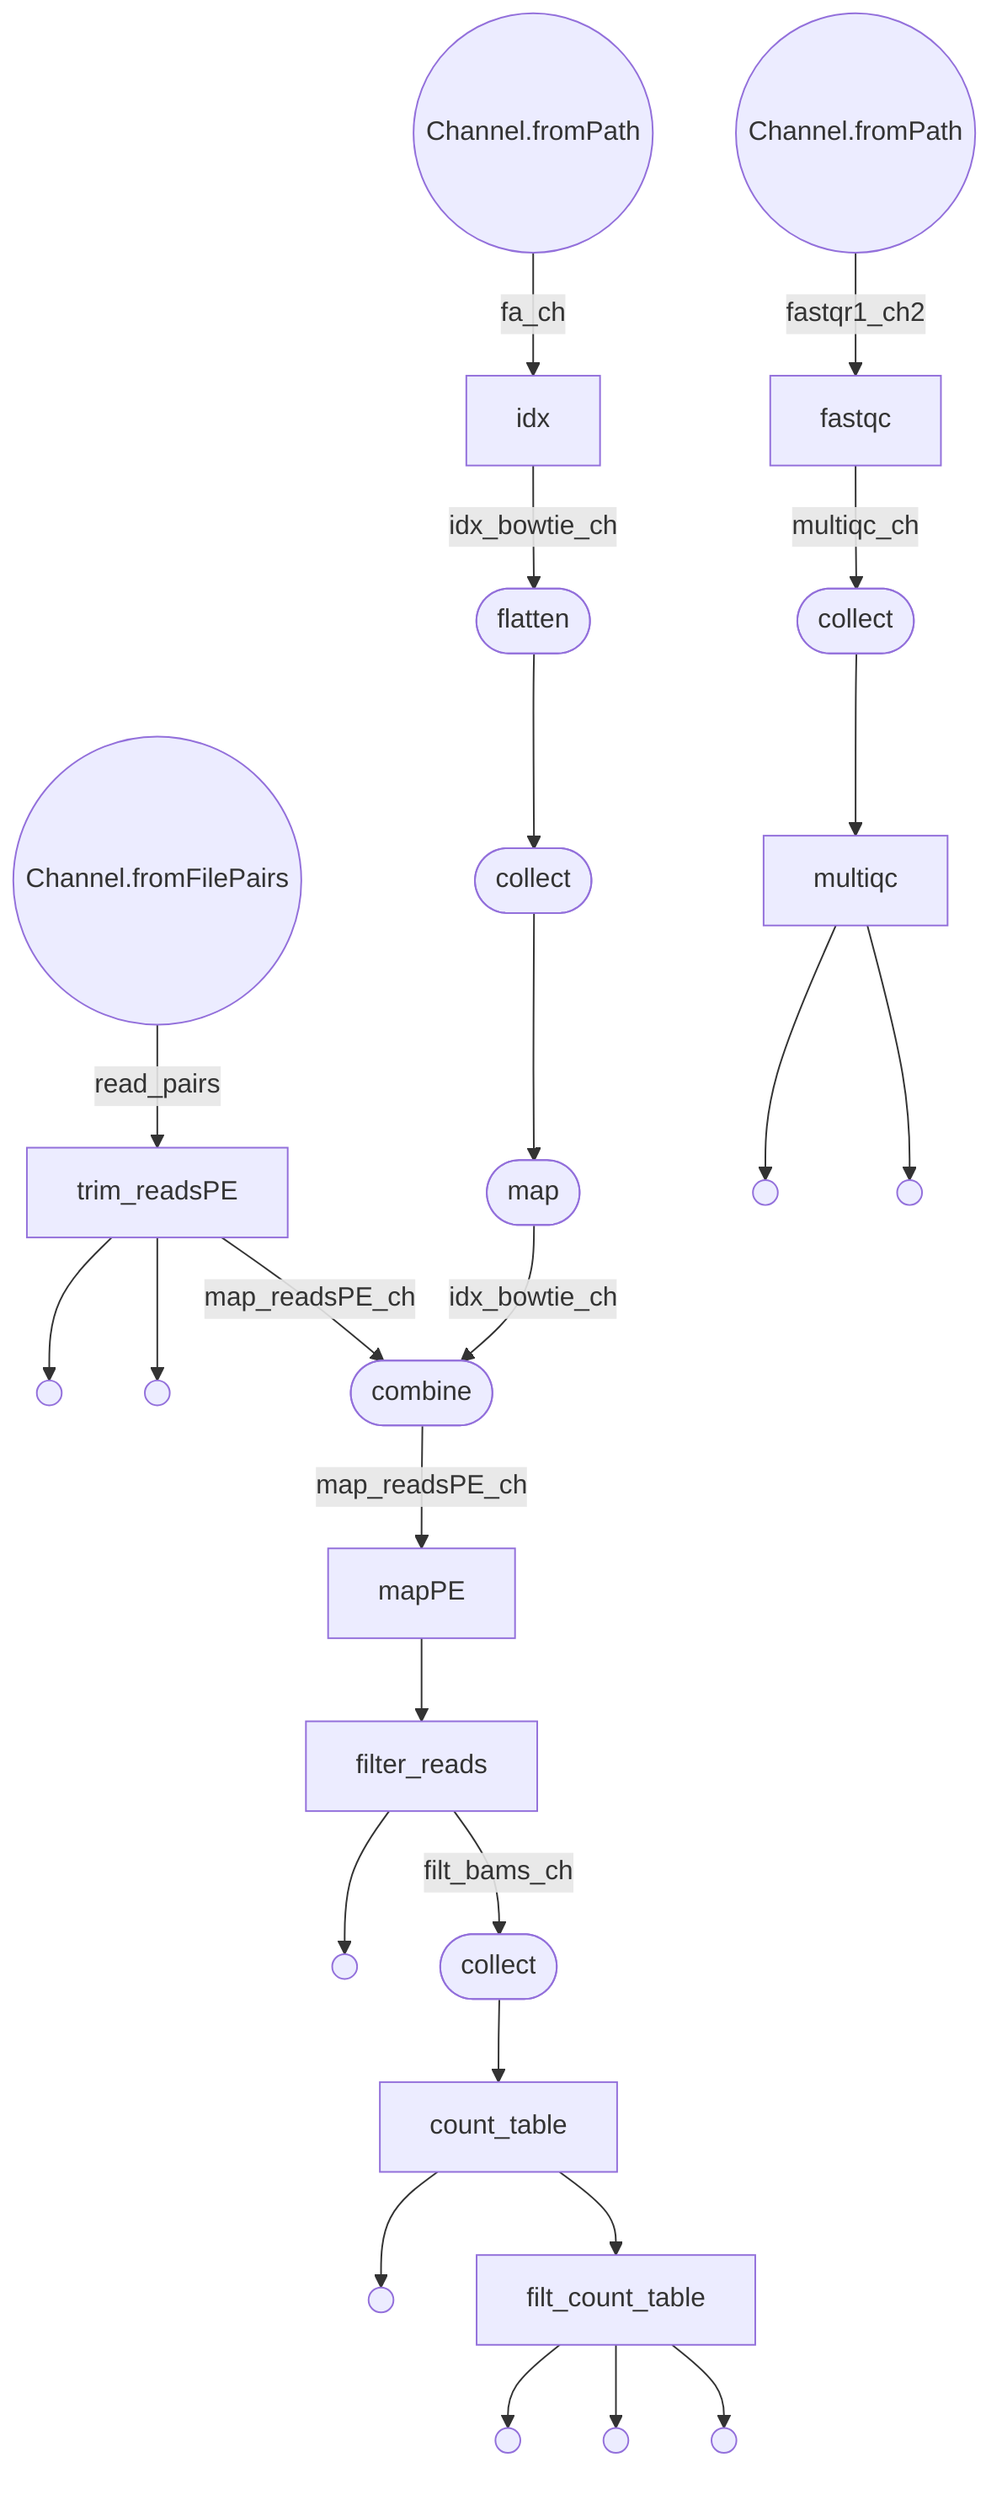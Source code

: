 flowchart TD
    p0((Channel.fromFilePairs))
    p1((Channel.fromPath))
    p2((Channel.fromPath))
    p3[idx]
    p4([flatten])
    p5([collect])
    p6([map])
    p7[trim_readsPE]
    p8(( ))
    p9(( ))
    p10([combine])
    p11[mapPE]
    p12[filter_reads]
    p13(( ))
    p14([collect])
    p15[count_table]
    p16(( ))
    p17[filt_count_table]
    p18(( ))
    p19(( ))
    p20(( ))
    p21[fastqc]
    p22([collect])
    p23[multiqc]
    p24(( ))
    p25(( ))
    p0 -->|read_pairs| p7
    p1 -->|fastqr1_ch2| p21
    p2 -->|fa_ch| p3
    p3 -->|idx_bowtie_ch| p4
    p4 --> p5
    p5 --> p6
    p6 -->|idx_bowtie_ch| p10
    p7 -->|map_readsPE_ch| p10
    p7 --> p9
    p7 --> p8
    p10 -->|map_readsPE_ch| p11
    p11 --> p12
    p12 -->|filt_bams_ch| p14
    p12 --> p13
    p14 --> p15
    p15 --> p17
    p15 --> p16
    p17 --> p20
    p17 --> p19
    p17 --> p18
    p21 -->|multiqc_ch| p22
    p22 --> p23
    p23 --> p25
    p23 --> p24